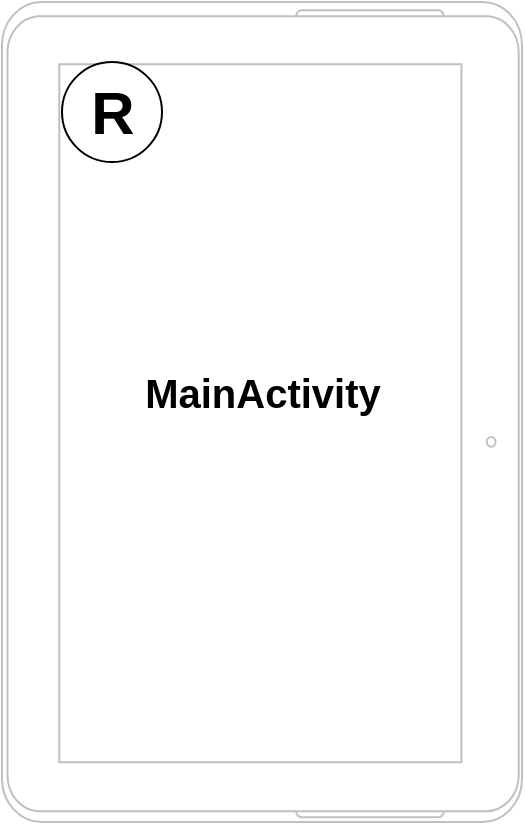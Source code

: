 <mxfile version="14.1.1" type="github">
  <diagram id="mDZLRjDJ_hvgON_GbtkW" name="Page-1">
    <mxGraphModel dx="2500" dy="896" grid="1" gridSize="10" guides="1" tooltips="1" connect="1" arrows="1" fold="1" page="1" pageScale="1" pageWidth="827" pageHeight="1169" math="0" shadow="0">
      <root>
        <mxCell id="0" />
        <mxCell id="1" parent="0" />
        <mxCell id="J_rocCRcKPg6Xyfqivn3-7" value="" style="group" vertex="1" connectable="0" parent="1">
          <mxGeometry x="-770" y="310" width="260" height="410" as="geometry" />
        </mxCell>
        <mxCell id="J_rocCRcKPg6Xyfqivn3-1" value="" style="verticalLabelPosition=bottom;verticalAlign=top;html=1;shadow=0;dashed=0;strokeWidth=1;shape=mxgraph.android.tab2;strokeColor=#c0c0c0;" vertex="1" parent="J_rocCRcKPg6Xyfqivn3-7">
          <mxGeometry width="260" height="410" as="geometry" />
        </mxCell>
        <mxCell id="J_rocCRcKPg6Xyfqivn3-3" value="&lt;font style=&quot;vertical-align: inherit; font-size: 20px;&quot;&gt;&lt;font style=&quot;vertical-align: inherit; font-size: 20px;&quot;&gt;&lt;font style=&quot;vertical-align: inherit; font-size: 20px;&quot;&gt;&lt;font style=&quot;vertical-align: inherit; font-size: 20px;&quot;&gt;MainActivity&lt;/font&gt;&lt;/font&gt;&lt;/font&gt;&lt;/font&gt;" style="text;html=1;resizable=0;autosize=1;align=center;verticalAlign=middle;points=[];fillColor=none;strokeColor=none;rounded=0;fontStyle=1;fontSize=20;" vertex="1" parent="J_rocCRcKPg6Xyfqivn3-7">
          <mxGeometry x="65" y="180" width="130" height="30" as="geometry" />
        </mxCell>
        <mxCell id="J_rocCRcKPg6Xyfqivn3-4" value="" style="ellipse;whiteSpace=wrap;html=1;aspect=fixed;fontSize=20;" vertex="1" parent="J_rocCRcKPg6Xyfqivn3-7">
          <mxGeometry x="30" y="30" width="50" height="50" as="geometry" />
        </mxCell>
        <mxCell id="J_rocCRcKPg6Xyfqivn3-5" value="&lt;font style=&quot;vertical-align: inherit; font-size: 30px;&quot;&gt;&lt;font style=&quot;vertical-align: inherit; font-size: 30px;&quot;&gt;&lt;font style=&quot;vertical-align: inherit; font-size: 30px;&quot;&gt;&lt;font style=&quot;vertical-align: inherit; font-size: 30px;&quot;&gt;&lt;font style=&quot;vertical-align: inherit; font-size: 30px;&quot;&gt;&lt;font style=&quot;vertical-align: inherit; font-size: 30px;&quot;&gt;&lt;font style=&quot;vertical-align: inherit; font-size: 30px;&quot;&gt;&lt;font style=&quot;vertical-align: inherit; font-size: 30px;&quot;&gt;R&lt;/font&gt;&lt;/font&gt;&lt;/font&gt;&lt;/font&gt;&lt;/font&gt;&lt;/font&gt;&lt;/font&gt;&lt;/font&gt;" style="text;html=1;resizable=0;autosize=1;align=center;verticalAlign=middle;points=[];fillColor=none;strokeColor=none;rounded=0;fontSize=30;fontStyle=1" vertex="1" parent="J_rocCRcKPg6Xyfqivn3-7">
          <mxGeometry x="35" y="35" width="40" height="40" as="geometry" />
        </mxCell>
      </root>
    </mxGraphModel>
  </diagram>
</mxfile>
